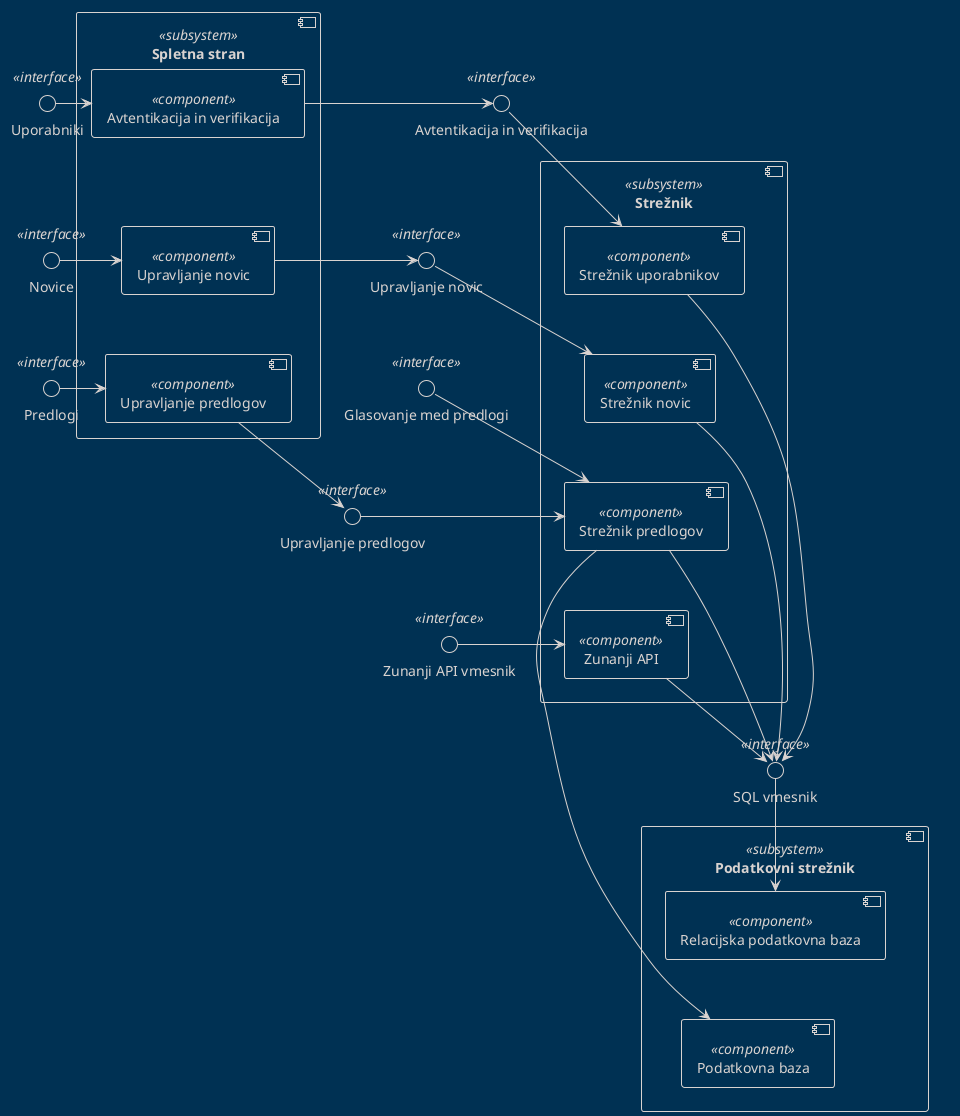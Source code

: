 @startuml
!theme blueprint

() Uporabniki <<interface>>
() Novice <<interface>>
() Predlogi <<interface>>

component "Spletna stran"  as SS <<subsystem>> {
   component "Avtentikacija in verifikacija" <<component>> as AV
   component "Upravljanje novic" <<component>> as UN
   component "Upravljanje predlogov" <<component>> as UP
}


() "Avtentikacija in verifikacija" <<interface>> as AVI
() "Upravljanje novic" <<interface>> as UNI
() "Upravljanje predlogov" <<interface>> as UPI
() "Glasovanje med predlogi" <<interface>> as GI
() "Zunanji API vmesnik" <<interface>> as APII
() "SQL vmesnik" <<interface>> as SQL

component Strežnik <<subsystem>> {
   component "Strežnik uporabnikov" <<component>> as SU
   component "Strežnik novic" <<component>> as SN
   component "Strežnik predlogov" <<component>> as SP
   component "Zunanji API" <<component>> as API
}

component "Podatkovni strežnik" as PS <<subsystem>> {
   component "Relacijska podatkovna baza" as DPB <<component>>
   component "Podatkovna baza" as PB2 <<component>>
}

AV -[hidden]-> UN
UN -[hidden]-> UP
SU -[hidden]-> SN
SN -[hidden]-> SP
SP -[hidden]-> API

Uporabniki -> AV
UN <-left- Novice
UP <-left- Predlogi

AV -right-> AVI
UN -right-> UNI

AVI -right-> SU
UNI -right-> SN
UPI -right-> SP
GI --> SP
API <-left- APII
UP --> UPI

SU --> SQL 
SN --> SQL
SP --> SQL
API --> SQL
DPB -[hidden]-> PB2
SP -> PB2
SQL --> DPB
Strežnik -[hidden]> PS

@enduml
